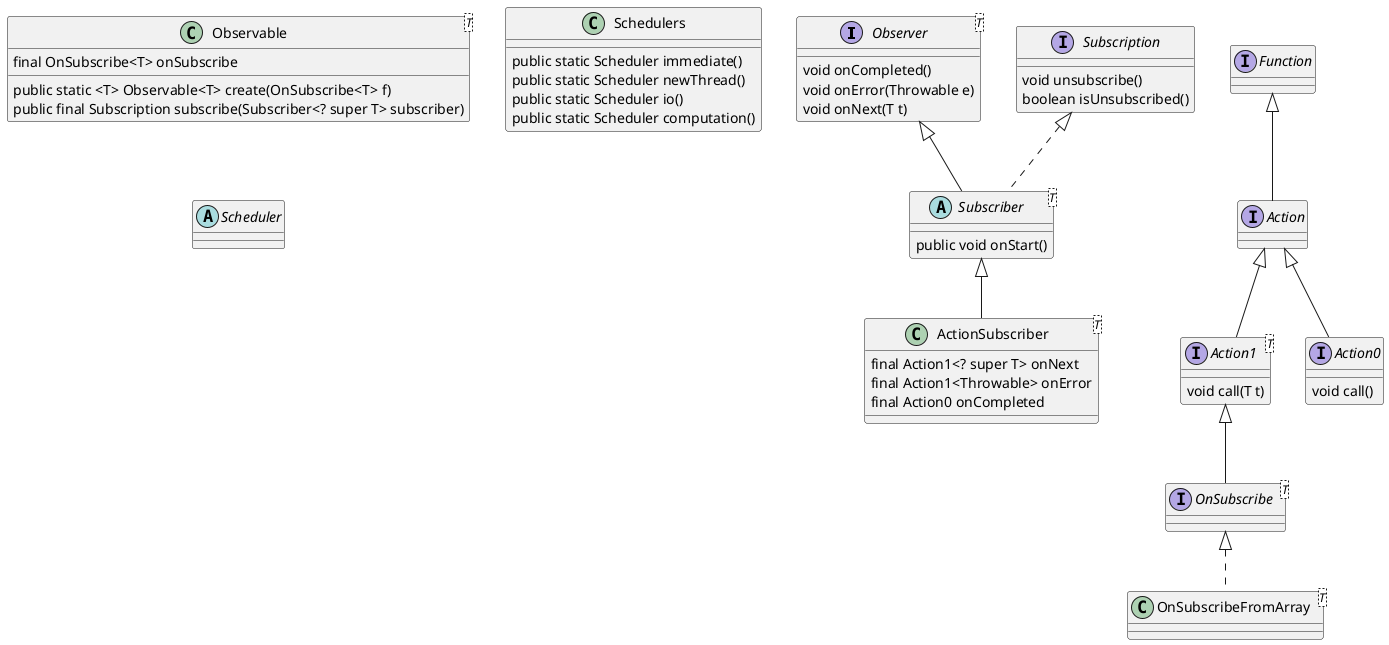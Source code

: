 @startuml

interface Observer<T> {
    void onCompleted()
    void onError(Throwable e)
    void onNext(T t)
}
interface Subscription {
    void unsubscribe()
    boolean isUnsubscribed()
}

abstract class Subscriber<T> {
    public void onStart()
}

class ActionSubscriber<T> {
    final Action1<? super T> onNext
    final Action1<Throwable> onError
    final Action0 onCompleted
}

Observer <|-- Subscriber
Subscription <|.. Subscriber
Subscriber <|-- ActionSubscriber

interface OnSubscribe<T>{
}

interface Action1<T> {
    void call(T t)
}

interface Action0 {
    void call()
}

interface Action {
}

interface Function {
}

class OnSubscribeFromArray<T>{

}

Function <|-- Action
Action <|-- Action1
Action <|-- Action0
Action1 <|-- OnSubscribe
OnSubscribe <|.. OnSubscribeFromArray

class Observable<T> {
    final OnSubscribe<T> onSubscribe
    public static <T> Observable<T> create(OnSubscribe<T> f)
    public final Subscription subscribe(Subscriber<? super T> subscriber)
}

class Schedulers {
    public static Scheduler immediate()
    public static Scheduler newThread()
    public static Scheduler io()
    public static Scheduler computation()
}

abstract class Scheduler {
}

@enduml